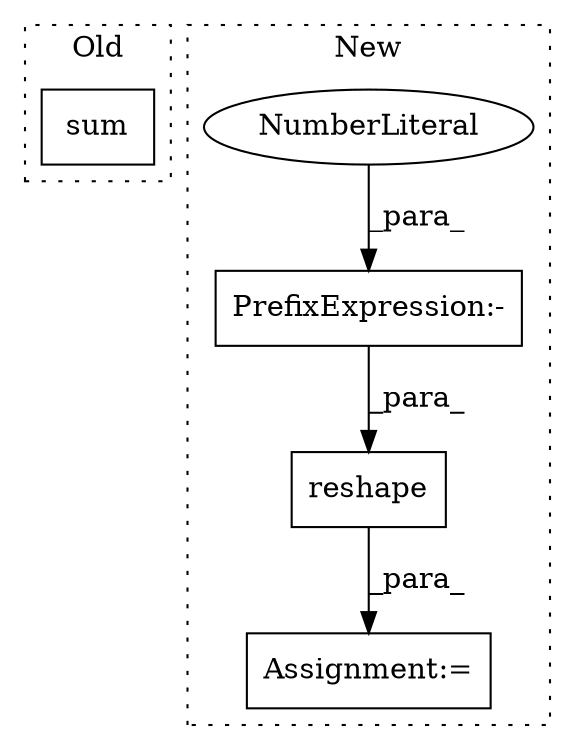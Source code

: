 digraph G {
subgraph cluster0 {
1 [label="sum" a="32" s="1862,1881" l="4,1" shape="box"];
label = "Old";
style="dotted";
}
subgraph cluster1 {
2 [label="reshape" a="32" s="1652,1664" l="8,1" shape="box"];
3 [label="PrefixExpression:-" a="38" s="1660" l="1" shape="box"];
4 [label="NumberLiteral" a="34" s="1661" l="1" shape="ellipse"];
5 [label="Assignment:=" a="7" s="1622" l="1" shape="box"];
label = "New";
style="dotted";
}
2 -> 5 [label="_para_"];
3 -> 2 [label="_para_"];
4 -> 3 [label="_para_"];
}